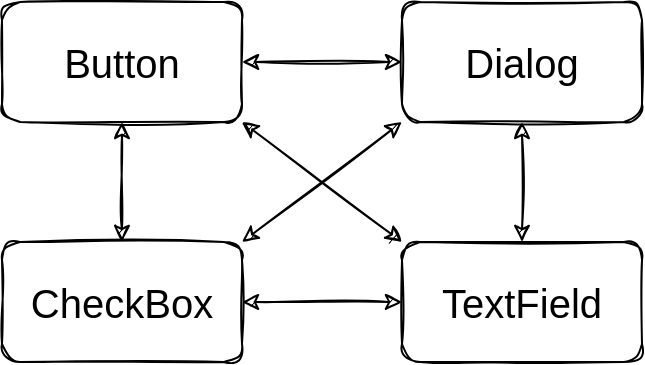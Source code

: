 <mxfile version="16.4.7" type="device" pages="4"><diagram id="pfaKxNKjQtnjMDXWicq0" name="Motivation"><mxGraphModel dx="852" dy="745" grid="1" gridSize="10" guides="1" tooltips="1" connect="1" arrows="1" fold="1" page="1" pageScale="1" pageWidth="850" pageHeight="1100" math="0" shadow="0"><root><mxCell id="0"/><mxCell id="1" parent="0"/><mxCell id="DIkcZP5yfkAAgKzOadrS-1" value="Button" style="rounded=1;whiteSpace=wrap;html=1;fontSize=20;sketch=1;fillColor=none;" vertex="1" parent="1"><mxGeometry x="40" y="40" width="120" height="60" as="geometry"/></mxCell><mxCell id="DIkcZP5yfkAAgKzOadrS-2" value="CheckBox" style="rounded=1;whiteSpace=wrap;html=1;fontSize=20;sketch=1;fillColor=none;" vertex="1" parent="1"><mxGeometry x="40" y="160" width="120" height="60" as="geometry"/></mxCell><mxCell id="DIkcZP5yfkAAgKzOadrS-3" value="&lt;span&gt;Dialog&lt;/span&gt;" style="rounded=1;whiteSpace=wrap;html=1;fontSize=20;sketch=1;fillColor=none;" vertex="1" parent="1"><mxGeometry x="240" y="40" width="120" height="60" as="geometry"/></mxCell><mxCell id="DIkcZP5yfkAAgKzOadrS-4" value="TextField" style="rounded=1;whiteSpace=wrap;html=1;fontSize=20;sketch=1;fillColor=none;" vertex="1" parent="1"><mxGeometry x="240" y="160" width="120" height="60" as="geometry"/></mxCell><mxCell id="DIkcZP5yfkAAgKzOadrS-10" value="" style="endArrow=classic;startArrow=classic;html=1;rounded=0;fontSize=20;entryX=0.5;entryY=1;entryDx=0;entryDy=0;exitX=0.5;exitY=0;exitDx=0;exitDy=0;sketch=1;" edge="1" parent="1" source="DIkcZP5yfkAAgKzOadrS-2" target="DIkcZP5yfkAAgKzOadrS-1"><mxGeometry width="50" height="50" relative="1" as="geometry"><mxPoint x="400" y="410" as="sourcePoint"/><mxPoint x="450" y="360" as="targetPoint"/></mxGeometry></mxCell><mxCell id="DIkcZP5yfkAAgKzOadrS-11" value="" style="endArrow=classic;startArrow=classic;html=1;rounded=0;fontSize=20;exitX=1;exitY=0.5;exitDx=0;exitDy=0;entryX=0;entryY=0.5;entryDx=0;entryDy=0;sketch=1;" edge="1" parent="1" source="DIkcZP5yfkAAgKzOadrS-1" target="DIkcZP5yfkAAgKzOadrS-3"><mxGeometry width="50" height="50" relative="1" as="geometry"><mxPoint x="400" y="410" as="sourcePoint"/><mxPoint x="450" y="360" as="targetPoint"/></mxGeometry></mxCell><mxCell id="DIkcZP5yfkAAgKzOadrS-12" value="" style="endArrow=classic;startArrow=classic;html=1;rounded=0;fontSize=20;exitX=1;exitY=0;exitDx=0;exitDy=0;entryX=0;entryY=1;entryDx=0;entryDy=0;sketch=1;" edge="1" parent="1" source="DIkcZP5yfkAAgKzOadrS-2" target="DIkcZP5yfkAAgKzOadrS-3"><mxGeometry width="50" height="50" relative="1" as="geometry"><mxPoint x="400" y="410" as="sourcePoint"/><mxPoint x="450" y="360" as="targetPoint"/></mxGeometry></mxCell><mxCell id="DIkcZP5yfkAAgKzOadrS-13" value="" style="endArrow=classic;startArrow=classic;html=1;rounded=0;fontSize=20;exitX=1;exitY=1;exitDx=0;exitDy=0;entryX=0;entryY=0;entryDx=0;entryDy=0;sketch=1;" edge="1" parent="1" source="DIkcZP5yfkAAgKzOadrS-1" target="DIkcZP5yfkAAgKzOadrS-4"><mxGeometry width="50" height="50" relative="1" as="geometry"><mxPoint x="400" y="410" as="sourcePoint"/><mxPoint x="450" y="360" as="targetPoint"/></mxGeometry></mxCell><mxCell id="DIkcZP5yfkAAgKzOadrS-14" value="" style="endArrow=classic;startArrow=classic;html=1;rounded=0;fontSize=20;exitX=1;exitY=0.5;exitDx=0;exitDy=0;entryX=0;entryY=0.5;entryDx=0;entryDy=0;sketch=1;" edge="1" parent="1" source="DIkcZP5yfkAAgKzOadrS-2" target="DIkcZP5yfkAAgKzOadrS-4"><mxGeometry width="50" height="50" relative="1" as="geometry"><mxPoint x="400" y="410" as="sourcePoint"/><mxPoint x="450" y="360" as="targetPoint"/></mxGeometry></mxCell><mxCell id="DIkcZP5yfkAAgKzOadrS-15" value="" style="endArrow=classic;startArrow=classic;html=1;rounded=0;fontSize=20;entryX=0.5;entryY=1;entryDx=0;entryDy=0;exitX=0.5;exitY=0;exitDx=0;exitDy=0;sketch=1;" edge="1" parent="1" source="DIkcZP5yfkAAgKzOadrS-4" target="DIkcZP5yfkAAgKzOadrS-3"><mxGeometry width="50" height="50" relative="1" as="geometry"><mxPoint x="400" y="410" as="sourcePoint"/><mxPoint x="450" y="360" as="targetPoint"/></mxGeometry></mxCell></root></mxGraphModel></diagram><diagram id="i-4Ab3ELeBukDECN-29p" name="Applicability"><mxGraphModel dx="852" dy="745" grid="1" gridSize="10" guides="1" tooltips="1" connect="1" arrows="1" fold="1" page="1" pageScale="1" pageWidth="850" pageHeight="1100" math="0" shadow="0"><root><mxCell id="Z_3-gI-ioXRuBW5q9NBD-0"/><mxCell id="Z_3-gI-ioXRuBW5q9NBD-1" parent="Z_3-gI-ioXRuBW5q9NBD-0"/><mxCell id="HqqbDrrbIRSmkXFL67rs-0" value="Button" style="rounded=1;whiteSpace=wrap;html=1;fontSize=20;sketch=1;fillColor=none;" vertex="1" parent="Z_3-gI-ioXRuBW5q9NBD-1"><mxGeometry x="40" y="40" width="120" height="60" as="geometry"/></mxCell><mxCell id="HqqbDrrbIRSmkXFL67rs-1" value="CheckBox" style="rounded=1;whiteSpace=wrap;html=1;fontSize=20;sketch=1;fillColor=none;" vertex="1" parent="Z_3-gI-ioXRuBW5q9NBD-1"><mxGeometry x="240" y="310" width="120" height="60" as="geometry"/></mxCell><mxCell id="HqqbDrrbIRSmkXFL67rs-2" value="&lt;span&gt;Dialog&lt;/span&gt;" style="rounded=1;whiteSpace=wrap;html=1;fontSize=20;sketch=1;fillColor=none;" vertex="1" parent="Z_3-gI-ioXRuBW5q9NBD-1"><mxGeometry x="240" y="160" width="120" height="60" as="geometry"/></mxCell><mxCell id="HqqbDrrbIRSmkXFL67rs-3" value="TextField" style="rounded=1;whiteSpace=wrap;html=1;fontSize=20;sketch=1;fillColor=none;" vertex="1" parent="Z_3-gI-ioXRuBW5q9NBD-1"><mxGeometry x="440" y="40" width="120" height="60" as="geometry"/></mxCell><mxCell id="HqqbDrrbIRSmkXFL67rs-5" value="" style="endArrow=classic;startArrow=classic;html=1;rounded=0;fontSize=20;exitX=1;exitY=1;exitDx=0;exitDy=0;entryX=0;entryY=0;entryDx=0;entryDy=0;sketch=1;" edge="1" parent="Z_3-gI-ioXRuBW5q9NBD-1" source="HqqbDrrbIRSmkXFL67rs-0" target="HqqbDrrbIRSmkXFL67rs-2"><mxGeometry width="50" height="50" relative="1" as="geometry"><mxPoint x="400" y="410" as="sourcePoint"/><mxPoint x="450" y="360" as="targetPoint"/></mxGeometry></mxCell><mxCell id="HqqbDrrbIRSmkXFL67rs-6" value="" style="endArrow=classic;startArrow=classic;html=1;rounded=0;fontSize=20;exitX=0.5;exitY=0;exitDx=0;exitDy=0;entryX=0.5;entryY=1;entryDx=0;entryDy=0;sketch=1;" edge="1" parent="Z_3-gI-ioXRuBW5q9NBD-1" source="HqqbDrrbIRSmkXFL67rs-1" target="HqqbDrrbIRSmkXFL67rs-2"><mxGeometry width="50" height="50" relative="1" as="geometry"><mxPoint x="400" y="410" as="sourcePoint"/><mxPoint x="450" y="360" as="targetPoint"/></mxGeometry></mxCell><mxCell id="HqqbDrrbIRSmkXFL67rs-9" value="" style="endArrow=classic;startArrow=classic;html=1;rounded=0;fontSize=20;entryX=1;entryY=0;entryDx=0;entryDy=0;sketch=1;exitX=0;exitY=1;exitDx=0;exitDy=0;" edge="1" parent="Z_3-gI-ioXRuBW5q9NBD-1" source="HqqbDrrbIRSmkXFL67rs-3" target="HqqbDrrbIRSmkXFL67rs-2"><mxGeometry width="50" height="50" relative="1" as="geometry"><mxPoint x="400" y="100" as="sourcePoint"/><mxPoint x="450" y="360" as="targetPoint"/></mxGeometry></mxCell></root></mxGraphModel></diagram><diagram id="3XCfmzVqtFPg1i0JOEqE" name="Structure"><mxGraphModel dx="852" dy="745" grid="1" gridSize="10" guides="1" tooltips="1" connect="1" arrows="1" fold="1" page="1" pageScale="1" pageWidth="850" pageHeight="1100" math="0" shadow="0"><root><mxCell id="YOYclNlpbBlySJoyo3dg-0"/><mxCell id="YOYclNlpbBlySJoyo3dg-1" parent="YOYclNlpbBlySJoyo3dg-0"/><mxCell id="YOYclNlpbBlySJoyo3dg-10" value="&lt;p style=&quot;margin: 0px ; margin-top: 4px ; text-align: center&quot;&gt;&lt;i&gt;&amp;lt;&amp;lt;Interface&amp;gt;&amp;gt;&lt;/i&gt;&lt;br&gt;&lt;b&gt;Mediator&lt;/b&gt;&lt;/p&gt;&lt;hr size=&quot;1&quot;&gt;&lt;p style=&quot;margin: 0px ; margin-left: 4px&quot;&gt;&lt;/p&gt;&lt;p style=&quot;margin: 0px ; margin-left: 4px&quot;&gt;+ notify(sender)&lt;br&gt;&lt;/p&gt;" style="verticalAlign=top;align=left;overflow=fill;fontSize=12;fontFamily=Helvetica;html=1;fillColor=none;sketch=1;" vertex="1" parent="YOYclNlpbBlySJoyo3dg-1"><mxGeometry x="320" y="280" width="120" height="70" as="geometry"/></mxCell><mxCell id="YOYclNlpbBlySJoyo3dg-11" value="&lt;p style=&quot;margin: 0px ; margin-top: 4px ; text-align: center&quot;&gt;&lt;b&gt;ComponentA&lt;/b&gt;&lt;/p&gt;&lt;hr size=&quot;1&quot;&gt;&lt;p style=&quot;margin: 0px ; margin-left: 4px&quot;&gt;- m: Mediator&lt;/p&gt;&lt;hr size=&quot;1&quot;&gt;&lt;p style=&quot;margin: 0px ; margin-left: 4px&quot;&gt;+ operationA()&lt;/p&gt;" style="verticalAlign=top;align=left;overflow=fill;fontSize=12;fontFamily=Helvetica;html=1;fillColor=none;sketch=1;" vertex="1" parent="YOYclNlpbBlySJoyo3dg-1"><mxGeometry x="160" y="200" width="120" height="80" as="geometry"/></mxCell><mxCell id="YOYclNlpbBlySJoyo3dg-12" value="&lt;p style=&quot;margin: 0px ; margin-top: 4px ; text-align: center&quot;&gt;&lt;b&gt;ComponentB&lt;/b&gt;&lt;/p&gt;&lt;hr size=&quot;1&quot;&gt;&lt;p style=&quot;margin: 0px ; margin-left: 4px&quot;&gt;- m: Mediator&lt;/p&gt;&lt;hr size=&quot;1&quot;&gt;&lt;p style=&quot;margin: 0px ; margin-left: 4px&quot;&gt;+ operationB()&lt;/p&gt;" style="verticalAlign=top;align=left;overflow=fill;fontSize=12;fontFamily=Helvetica;html=1;fillColor=none;sketch=1;" vertex="1" parent="YOYclNlpbBlySJoyo3dg-1"><mxGeometry x="480" y="200" width="120" height="80" as="geometry"/></mxCell><mxCell id="YOYclNlpbBlySJoyo3dg-13" value="&lt;p style=&quot;margin: 0px ; margin-top: 4px ; text-align: center&quot;&gt;&lt;b&gt;ComponentC&lt;/b&gt;&lt;/p&gt;&lt;hr size=&quot;1&quot;&gt;&lt;p style=&quot;margin: 0px ; margin-left: 4px&quot;&gt;- m: Mediator&lt;/p&gt;&lt;hr size=&quot;1&quot;&gt;&lt;p style=&quot;margin: 0px ; margin-left: 4px&quot;&gt;+ operationC()&lt;/p&gt;" style="verticalAlign=top;align=left;overflow=fill;fontSize=12;fontFamily=Helvetica;html=1;fillColor=none;sketch=1;" vertex="1" parent="YOYclNlpbBlySJoyo3dg-1"><mxGeometry x="160" y="360" width="120" height="80" as="geometry"/></mxCell><mxCell id="YOYclNlpbBlySJoyo3dg-14" value="&lt;p style=&quot;margin: 0px ; margin-top: 4px ; text-align: center&quot;&gt;&lt;b&gt;ComponentD&lt;/b&gt;&lt;/p&gt;&lt;hr size=&quot;1&quot;&gt;&lt;p style=&quot;margin: 0px ; margin-left: 4px&quot;&gt;- m: Mediator&lt;/p&gt;&lt;hr size=&quot;1&quot;&gt;&lt;p style=&quot;margin: 0px ; margin-left: 4px&quot;&gt;+ operationD()&lt;/p&gt;" style="verticalAlign=top;align=left;overflow=fill;fontSize=12;fontFamily=Helvetica;html=1;fillColor=none;sketch=1;" vertex="1" parent="YOYclNlpbBlySJoyo3dg-1"><mxGeometry x="480" y="360" width="120" height="80" as="geometry"/></mxCell><mxCell id="YOYclNlpbBlySJoyo3dg-19" value="&lt;p style=&quot;margin: 0px ; margin-top: 4px ; text-align: center&quot;&gt;&lt;b&gt;ActualMediator&lt;/b&gt;&lt;/p&gt;&lt;hr size=&quot;1&quot;&gt;&lt;p style=&quot;margin: 0px ; margin-left: 4px&quot;&gt;- componentA&lt;/p&gt;&lt;p style=&quot;margin: 0px ; margin-left: 4px&quot;&gt;- componentB&lt;/p&gt;&lt;p style=&quot;margin: 0px ; margin-left: 4px&quot;&gt;- componentC&lt;/p&gt;&lt;p style=&quot;margin: 0px ; margin-left: 4px&quot;&gt;- componentD&lt;br&gt;&lt;/p&gt;&lt;hr size=&quot;1&quot;&gt;&lt;p style=&quot;margin: 0px ; margin-left: 4px&quot;&gt;+ notify(sender)&lt;br&gt;+ reactOnA()&lt;/p&gt;&lt;p style=&quot;margin: 0px ; margin-left: 4px&quot;&gt;+ reactOnB()&lt;br&gt;&lt;/p&gt;&lt;p style=&quot;margin: 0px ; margin-left: 4px&quot;&gt;+ reactOnC()&lt;br&gt;&lt;/p&gt;&lt;p style=&quot;margin: 0px ; margin-left: 4px&quot;&gt;+ reactOnD()&lt;br&gt;&lt;/p&gt;" style="verticalAlign=top;align=left;overflow=fill;fontSize=12;fontFamily=Helvetica;html=1;fillColor=none;sketch=1;" vertex="1" parent="YOYclNlpbBlySJoyo3dg-1"><mxGeometry x="320" y="400" width="120" height="180" as="geometry"/></mxCell><mxCell id="YOYclNlpbBlySJoyo3dg-20" value="if (sender == componentA)&lt;br style=&quot;font-size: 13px;&quot;&gt;reactOnA()" style="html=1;dropTarget=0;fontSize=13;fillColor=none;verticalAlign=bottom;sketch=1;" vertex="1" parent="YOYclNlpbBlySJoyo3dg-1"><mxGeometry x="100" y="520" width="180" height="80" as="geometry"/></mxCell><mxCell id="YOYclNlpbBlySJoyo3dg-21" value="" style="shape=module;jettyWidth=8;jettyHeight=4;fontSize=20;fillColor=none;sketch=1;" vertex="1" parent="YOYclNlpbBlySJoyo3dg-20"><mxGeometry x="1" width="20" height="20" relative="1" as="geometry"><mxPoint x="-27" y="7" as="offset"/></mxGeometry></mxCell><mxCell id="YOYclNlpbBlySJoyo3dg-22" value="m.notify(this)" style="html=1;dropTarget=0;fontSize=13;fillColor=none;verticalAlign=bottom;sketch=1;" vertex="1" parent="YOYclNlpbBlySJoyo3dg-1"><mxGeometry x="480" y="520" width="120" height="50" as="geometry"/></mxCell><mxCell id="YOYclNlpbBlySJoyo3dg-23" value="" style="shape=module;jettyWidth=8;jettyHeight=4;fontSize=20;fillColor=none;sketch=1;" vertex="1" parent="YOYclNlpbBlySJoyo3dg-22"><mxGeometry x="1" width="20" height="20" relative="1" as="geometry"><mxPoint x="-27" y="7" as="offset"/></mxGeometry></mxCell><mxCell id="YOYclNlpbBlySJoyo3dg-24" value="" style="endArrow=classic;html=1;rounded=0;sketch=1;fontSize=13;exitX=1;exitY=0.5;exitDx=0;exitDy=0;" edge="1" parent="YOYclNlpbBlySJoyo3dg-1" source="YOYclNlpbBlySJoyo3dg-11"><mxGeometry width="50" height="50" relative="1" as="geometry"><mxPoint x="430" y="510" as="sourcePoint"/><mxPoint x="320" y="280" as="targetPoint"/></mxGeometry></mxCell><mxCell id="YOYclNlpbBlySJoyo3dg-25" value="" style="endArrow=classic;html=1;rounded=0;sketch=1;fontSize=13;exitX=0;exitY=0.5;exitDx=0;exitDy=0;entryX=1;entryY=0;entryDx=0;entryDy=0;" edge="1" parent="YOYclNlpbBlySJoyo3dg-1" source="YOYclNlpbBlySJoyo3dg-12" target="YOYclNlpbBlySJoyo3dg-10"><mxGeometry width="50" height="50" relative="1" as="geometry"><mxPoint x="430" y="510" as="sourcePoint"/><mxPoint x="480" y="460" as="targetPoint"/></mxGeometry></mxCell><mxCell id="YOYclNlpbBlySJoyo3dg-26" value="" style="endArrow=classic;html=1;rounded=0;sketch=1;fontSize=13;exitX=1;exitY=0;exitDx=0;exitDy=0;entryX=0;entryY=1;entryDx=0;entryDy=0;" edge="1" parent="YOYclNlpbBlySJoyo3dg-1" source="YOYclNlpbBlySJoyo3dg-13" target="YOYclNlpbBlySJoyo3dg-10"><mxGeometry width="50" height="50" relative="1" as="geometry"><mxPoint x="430" y="510" as="sourcePoint"/><mxPoint x="480" y="460" as="targetPoint"/></mxGeometry></mxCell><mxCell id="YOYclNlpbBlySJoyo3dg-27" value="" style="endArrow=classic;html=1;rounded=0;sketch=1;fontSize=13;exitX=0;exitY=0;exitDx=0;exitDy=0;entryX=1;entryY=1;entryDx=0;entryDy=0;" edge="1" parent="YOYclNlpbBlySJoyo3dg-1" source="YOYclNlpbBlySJoyo3dg-14" target="YOYclNlpbBlySJoyo3dg-10"><mxGeometry width="50" height="50" relative="1" as="geometry"><mxPoint x="430" y="510" as="sourcePoint"/><mxPoint x="480" y="460" as="targetPoint"/></mxGeometry></mxCell><mxCell id="YOYclNlpbBlySJoyo3dg-28" value="" style="endArrow=classic;html=1;rounded=0;sketch=1;fontSize=13;entryX=0.5;entryY=1;entryDx=0;entryDy=0;exitX=0.5;exitY=0;exitDx=0;exitDy=0;dashed=1;" edge="1" parent="YOYclNlpbBlySJoyo3dg-1" source="YOYclNlpbBlySJoyo3dg-19" target="YOYclNlpbBlySJoyo3dg-10"><mxGeometry width="50" height="50" relative="1" as="geometry"><mxPoint x="430" y="510" as="sourcePoint"/><mxPoint x="480" y="460" as="targetPoint"/></mxGeometry></mxCell><mxCell id="YOYclNlpbBlySJoyo3dg-29" value="" style="endArrow=classic;html=1;rounded=0;sketch=1;fontSize=13;exitX=0;exitY=0.5;exitDx=0;exitDy=0;entryX=0;entryY=0.5;entryDx=0;entryDy=0;edgeStyle=orthogonalEdgeStyle;" edge="1" parent="YOYclNlpbBlySJoyo3dg-1" source="YOYclNlpbBlySJoyo3dg-19" target="YOYclNlpbBlySJoyo3dg-13"><mxGeometry width="50" height="50" relative="1" as="geometry"><mxPoint x="430" y="510" as="sourcePoint"/><mxPoint x="480" y="460" as="targetPoint"/><Array as="points"><mxPoint x="120" y="490"/><mxPoint x="120" y="400"/></Array></mxGeometry></mxCell><mxCell id="YOYclNlpbBlySJoyo3dg-30" value="" style="endArrow=classic;html=1;rounded=0;sketch=1;fontSize=13;entryX=0;entryY=0.5;entryDx=0;entryDy=0;edgeStyle=orthogonalEdgeStyle;" edge="1" parent="YOYclNlpbBlySJoyo3dg-1" target="YOYclNlpbBlySJoyo3dg-11"><mxGeometry width="50" height="50" relative="1" as="geometry"><mxPoint x="320" y="490" as="sourcePoint"/><mxPoint x="480" y="460" as="targetPoint"/><Array as="points"><mxPoint x="120" y="490"/><mxPoint x="120" y="240"/></Array></mxGeometry></mxCell><mxCell id="YOYclNlpbBlySJoyo3dg-31" value="" style="endArrow=classic;html=1;rounded=0;sketch=1;fontSize=13;exitX=1;exitY=0.5;exitDx=0;exitDy=0;entryX=1;entryY=0.5;entryDx=0;entryDy=0;edgeStyle=orthogonalEdgeStyle;" edge="1" parent="YOYclNlpbBlySJoyo3dg-1" source="YOYclNlpbBlySJoyo3dg-19" target="YOYclNlpbBlySJoyo3dg-14"><mxGeometry width="50" height="50" relative="1" as="geometry"><mxPoint x="430" y="510" as="sourcePoint"/><mxPoint x="480" y="460" as="targetPoint"/><Array as="points"><mxPoint x="640" y="490"/><mxPoint x="640" y="400"/></Array></mxGeometry></mxCell><mxCell id="YOYclNlpbBlySJoyo3dg-32" value="" style="endArrow=classic;html=1;rounded=0;sketch=1;fontSize=13;exitX=1;exitY=0.5;exitDx=0;exitDy=0;entryX=1;entryY=0.5;entryDx=0;entryDy=0;edgeStyle=orthogonalEdgeStyle;" edge="1" parent="YOYclNlpbBlySJoyo3dg-1" source="YOYclNlpbBlySJoyo3dg-19" target="YOYclNlpbBlySJoyo3dg-12"><mxGeometry width="50" height="50" relative="1" as="geometry"><mxPoint x="430" y="510" as="sourcePoint"/><mxPoint x="480" y="460" as="targetPoint"/><Array as="points"><mxPoint x="640" y="490"/><mxPoint x="640" y="240"/></Array></mxGeometry></mxCell><mxCell id="YOYclNlpbBlySJoyo3dg-33" value="" style="endArrow=none;dashed=1;html=1;rounded=0;sketch=1;fontSize=13;exitX=1;exitY=0.25;exitDx=0;exitDy=0;entryX=0;entryY=0.75;entryDx=0;entryDy=0;" edge="1" parent="YOYclNlpbBlySJoyo3dg-1" source="YOYclNlpbBlySJoyo3dg-20" target="YOYclNlpbBlySJoyo3dg-19"><mxGeometry width="50" height="50" relative="1" as="geometry"><mxPoint x="430" y="510" as="sourcePoint"/><mxPoint x="300" y="580" as="targetPoint"/></mxGeometry></mxCell><mxCell id="YOYclNlpbBlySJoyo3dg-34" value="" style="endArrow=none;dashed=1;html=1;dashPattern=1 3;strokeWidth=2;rounded=0;sketch=1;fontSize=13;entryX=0.25;entryY=1;entryDx=0;entryDy=0;exitX=0.25;exitY=0;exitDx=0;exitDy=0;" edge="1" parent="YOYclNlpbBlySJoyo3dg-1" source="YOYclNlpbBlySJoyo3dg-22" target="YOYclNlpbBlySJoyo3dg-14"><mxGeometry width="50" height="50" relative="1" as="geometry"><mxPoint x="430" y="510" as="sourcePoint"/><mxPoint x="480" y="460" as="targetPoint"/></mxGeometry></mxCell></root></mxGraphModel></diagram><diagram id="Plu6aMpCF07Hl_-Sph_N" name="Implementation"><mxGraphModel dx="852" dy="745" grid="1" gridSize="10" guides="1" tooltips="1" connect="1" arrows="1" fold="1" page="1" pageScale="1" pageWidth="850" pageHeight="1100" math="0" shadow="0"><root><mxCell id="audfaXeqqJWbiJKseNQF-0"/><mxCell id="audfaXeqqJWbiJKseNQF-1" parent="audfaXeqqJWbiJKseNQF-0"/><mxCell id="audfaXeqqJWbiJKseNQF-2" value="" style="shape=mxgraph.signs.transportation.airplane_1;html=1;pointerEvents=1;fillColor=#000000;strokeColor=none;verticalLabelPosition=bottom;verticalAlign=top;align=center;fontSize=13;" vertex="1" parent="audfaXeqqJWbiJKseNQF-1"><mxGeometry x="40" y="40" width="99" height="35" as="geometry"/></mxCell><mxCell id="audfaXeqqJWbiJKseNQF-3" value="" style="shape=mxgraph.signs.transportation.airplane_2;html=1;pointerEvents=1;fillColor=#000000;strokeColor=none;verticalLabelPosition=bottom;verticalAlign=top;align=center;fontSize=13;" vertex="1" parent="audfaXeqqJWbiJKseNQF-1"><mxGeometry x="560" y="40" width="102" height="57" as="geometry"/></mxCell><mxCell id="audfaXeqqJWbiJKseNQF-4" value="" style="shape=mxgraph.signs.transportation.helicopter;html=1;pointerEvents=1;fillColor=#000000;strokeColor=none;verticalLabelPosition=bottom;verticalAlign=top;align=center;fontSize=13;" vertex="1" parent="audfaXeqqJWbiJKseNQF-1"><mxGeometry x="130" y="140" width="100" height="63" as="geometry"/></mxCell><mxCell id="audfaXeqqJWbiJKseNQF-5" value="" style="shape=image;html=1;verticalAlign=top;verticalLabelPosition=bottom;labelBackgroundColor=#ffffff;imageAspect=0;aspect=fixed;image=https://cdn4.iconfinder.com/data/icons/public-transportation-11/128/Public_Transportation_EXPANDED-15-128.png;fontSize=13;fillColor=none;sketch=0;" vertex="1" parent="audfaXeqqJWbiJKseNQF-1"><mxGeometry x="340" y="90" width="128" height="128" as="geometry"/></mxCell><mxCell id="audfaXeqqJWbiJKseNQF-6" value="" style="endArrow=none;dashed=1;html=1;dashPattern=1 3;strokeWidth=2;rounded=0;sketch=0;fontSize=13;exitX=0.995;exitY=0.18;exitDx=0;exitDy=0;exitPerimeter=0;entryX=0.625;entryY=0.234;entryDx=0;entryDy=0;entryPerimeter=0;" edge="1" parent="audfaXeqqJWbiJKseNQF-1" source="audfaXeqqJWbiJKseNQF-2" target="audfaXeqqJWbiJKseNQF-5"><mxGeometry width="50" height="50" relative="1" as="geometry"><mxPoint x="390" y="340" as="sourcePoint"/><mxPoint x="440" y="290" as="targetPoint"/></mxGeometry></mxCell><mxCell id="audfaXeqqJWbiJKseNQF-7" value="" style="endArrow=none;dashed=1;html=1;dashPattern=1 3;strokeWidth=2;rounded=0;sketch=0;fontSize=13;entryX=0.97;entryY=0.97;entryDx=0;entryDy=0;entryPerimeter=0;exitX=0.781;exitY=0.234;exitDx=0;exitDy=0;exitPerimeter=0;" edge="1" parent="audfaXeqqJWbiJKseNQF-1" source="audfaXeqqJWbiJKseNQF-5" target="audfaXeqqJWbiJKseNQF-3"><mxGeometry width="50" height="50" relative="1" as="geometry"><mxPoint x="550" y="260" as="sourcePoint"/><mxPoint x="440" y="290" as="targetPoint"/></mxGeometry></mxCell><mxCell id="audfaXeqqJWbiJKseNQF-8" value="" style="endArrow=none;dashed=1;html=1;dashPattern=1 3;strokeWidth=2;rounded=0;sketch=0;fontSize=13;exitX=0.96;exitY=0.5;exitDx=0;exitDy=0;exitPerimeter=0;entryX=0.625;entryY=0.313;entryDx=0;entryDy=0;entryPerimeter=0;" edge="1" parent="audfaXeqqJWbiJKseNQF-1" source="audfaXeqqJWbiJKseNQF-4" target="audfaXeqqJWbiJKseNQF-5"><mxGeometry width="50" height="50" relative="1" as="geometry"><mxPoint x="390" y="340" as="sourcePoint"/><mxPoint x="440" y="290" as="targetPoint"/></mxGeometry></mxCell></root></mxGraphModel></diagram></mxfile>